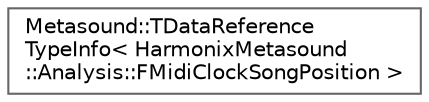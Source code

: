 digraph "Graphical Class Hierarchy"
{
 // INTERACTIVE_SVG=YES
 // LATEX_PDF_SIZE
  bgcolor="transparent";
  edge [fontname=Helvetica,fontsize=10,labelfontname=Helvetica,labelfontsize=10];
  node [fontname=Helvetica,fontsize=10,shape=box,height=0.2,width=0.4];
  rankdir="LR";
  Node0 [id="Node000000",label="Metasound::TDataReference\lTypeInfo\< HarmonixMetasound\l::Analysis::FMidiClockSongPosition \>",height=0.2,width=0.4,color="grey40", fillcolor="white", style="filled",URL="$d5/d3c/struct_1_1Metasound_1_1TDataReferenceTypeInfo_3_01HarmonixMetasound_1_1Analysis_1_1FMidiClockSongPosition_01_4.html",tooltip=" "];
}

